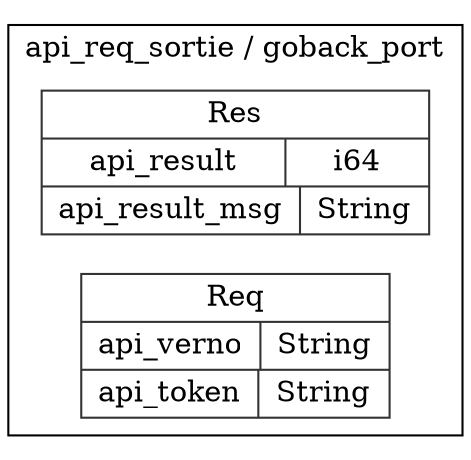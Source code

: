 digraph {
  rankdir=LR;
  subgraph cluster_0 {
    label="api_req_sortie / goback_port";
    node [style="filled", color=white, style="solid", color=gray20];
    api_req_sortie__goback_port__Res [label="<Res> Res  | { api_result | <api_result> i64 } | { api_result_msg | <api_result_msg> String }", shape=record];
    api_req_sortie__goback_port__Req [label="<Req> Req  | { api_verno | <api_verno> String } | { api_token | <api_token> String }", shape=record];
  }
}
